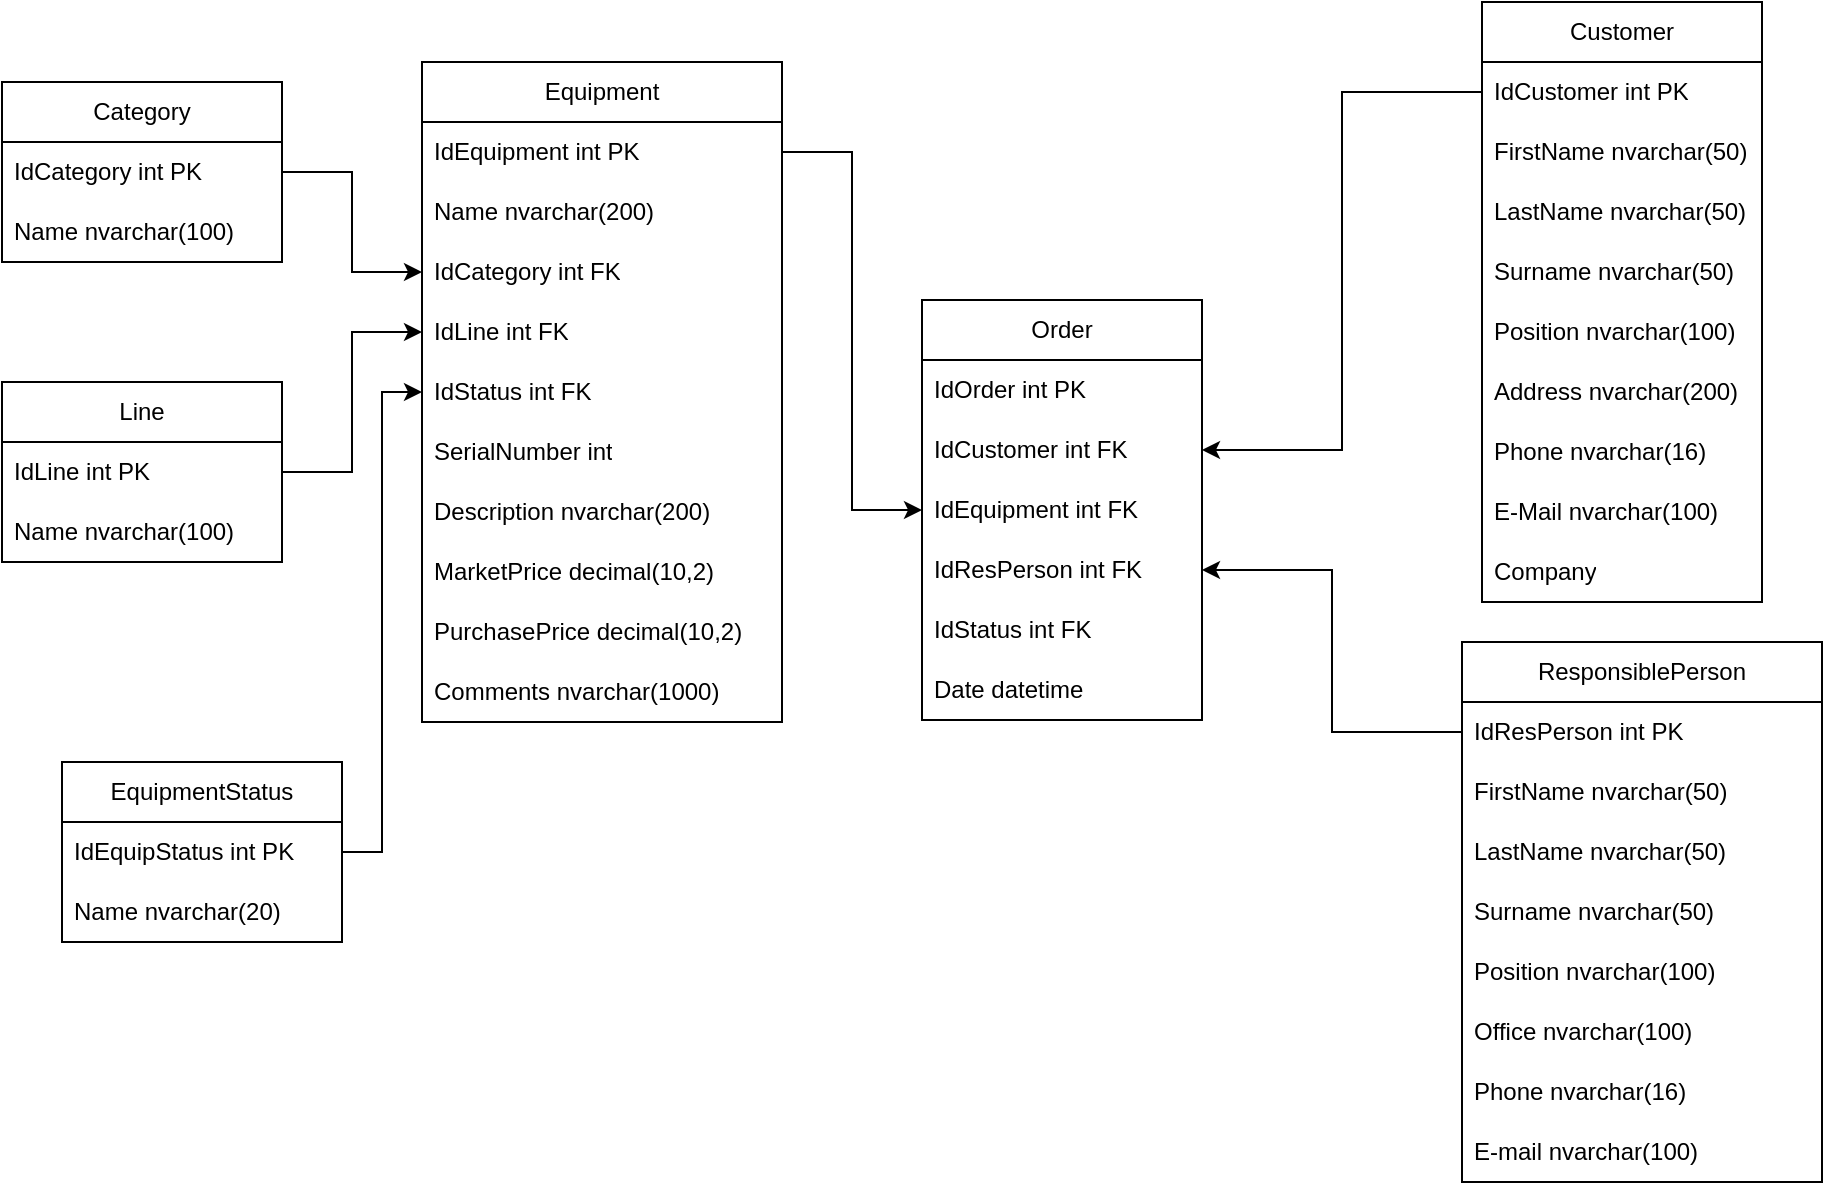 <mxfile version="24.5.4" type="device">
  <diagram name="ER-диаграмма" id="6I0FxgRxnUfWlbiOzDJg">
    <mxGraphModel dx="2830" dy="609" grid="1" gridSize="10" guides="1" tooltips="1" connect="1" arrows="1" fold="1" page="1" pageScale="1" pageWidth="1169" pageHeight="827" math="0" shadow="0">
      <root>
        <mxCell id="0" />
        <mxCell id="1" parent="0" />
        <mxCell id="EHWj9h7jNN8Rde7OXiF5-2" value="ResponsiblePerson" style="swimlane;fontStyle=0;childLayout=stackLayout;horizontal=1;startSize=30;horizontalStack=0;resizeParent=1;resizeParentMax=0;resizeLast=0;collapsible=1;marginBottom=0;whiteSpace=wrap;html=1;" parent="1" vertex="1">
          <mxGeometry x="640" y="480" width="180" height="270" as="geometry" />
        </mxCell>
        <mxCell id="EHWj9h7jNN8Rde7OXiF5-3" value="IdResPerson int PK" style="text;strokeColor=none;fillColor=none;align=left;verticalAlign=middle;spacingLeft=4;spacingRight=4;overflow=hidden;points=[[0,0.5],[1,0.5]];portConstraint=eastwest;rotatable=0;whiteSpace=wrap;html=1;" parent="EHWj9h7jNN8Rde7OXiF5-2" vertex="1">
          <mxGeometry y="30" width="180" height="30" as="geometry" />
        </mxCell>
        <mxCell id="EHWj9h7jNN8Rde7OXiF5-4" value="FirstName nvarchar(50)" style="text;strokeColor=none;fillColor=none;align=left;verticalAlign=middle;spacingLeft=4;spacingRight=4;overflow=hidden;points=[[0,0.5],[1,0.5]];portConstraint=eastwest;rotatable=0;whiteSpace=wrap;html=1;" parent="EHWj9h7jNN8Rde7OXiF5-2" vertex="1">
          <mxGeometry y="60" width="180" height="30" as="geometry" />
        </mxCell>
        <mxCell id="EHWj9h7jNN8Rde7OXiF5-34" value="LastName nvarchar(50)" style="text;strokeColor=none;fillColor=none;align=left;verticalAlign=middle;spacingLeft=4;spacingRight=4;overflow=hidden;points=[[0,0.5],[1,0.5]];portConstraint=eastwest;rotatable=0;whiteSpace=wrap;html=1;" parent="EHWj9h7jNN8Rde7OXiF5-2" vertex="1">
          <mxGeometry y="90" width="180" height="30" as="geometry" />
        </mxCell>
        <mxCell id="EHWj9h7jNN8Rde7OXiF5-35" value="Surname nvarchar(50)" style="text;strokeColor=none;fillColor=none;align=left;verticalAlign=middle;spacingLeft=4;spacingRight=4;overflow=hidden;points=[[0,0.5],[1,0.5]];portConstraint=eastwest;rotatable=0;whiteSpace=wrap;html=1;" parent="EHWj9h7jNN8Rde7OXiF5-2" vertex="1">
          <mxGeometry y="120" width="180" height="30" as="geometry" />
        </mxCell>
        <mxCell id="EHWj9h7jNN8Rde7OXiF5-5" value="Position nvarchar(100)" style="text;strokeColor=none;fillColor=none;align=left;verticalAlign=middle;spacingLeft=4;spacingRight=4;overflow=hidden;points=[[0,0.5],[1,0.5]];portConstraint=eastwest;rotatable=0;whiteSpace=wrap;html=1;" parent="EHWj9h7jNN8Rde7OXiF5-2" vertex="1">
          <mxGeometry y="150" width="180" height="30" as="geometry" />
        </mxCell>
        <mxCell id="EHWj9h7jNN8Rde7OXiF5-6" value="Office nvarchar(100)" style="text;strokeColor=none;fillColor=none;align=left;verticalAlign=middle;spacingLeft=4;spacingRight=4;overflow=hidden;points=[[0,0.5],[1,0.5]];portConstraint=eastwest;rotatable=0;whiteSpace=wrap;html=1;" parent="EHWj9h7jNN8Rde7OXiF5-2" vertex="1">
          <mxGeometry y="180" width="180" height="30" as="geometry" />
        </mxCell>
        <mxCell id="EHWj9h7jNN8Rde7OXiF5-7" value="Phone nvarchar(16)" style="text;strokeColor=none;fillColor=none;align=left;verticalAlign=middle;spacingLeft=4;spacingRight=4;overflow=hidden;points=[[0,0.5],[1,0.5]];portConstraint=eastwest;rotatable=0;whiteSpace=wrap;html=1;" parent="EHWj9h7jNN8Rde7OXiF5-2" vertex="1">
          <mxGeometry y="210" width="180" height="30" as="geometry" />
        </mxCell>
        <mxCell id="EHWj9h7jNN8Rde7OXiF5-30" value="E-mail nvarchar(100)" style="text;strokeColor=none;fillColor=none;align=left;verticalAlign=middle;spacingLeft=4;spacingRight=4;overflow=hidden;points=[[0,0.5],[1,0.5]];portConstraint=eastwest;rotatable=0;whiteSpace=wrap;html=1;" parent="EHWj9h7jNN8Rde7OXiF5-2" vertex="1">
          <mxGeometry y="240" width="180" height="30" as="geometry" />
        </mxCell>
        <mxCell id="EHWj9h7jNN8Rde7OXiF5-8" value="Order" style="swimlane;fontStyle=0;childLayout=stackLayout;horizontal=1;startSize=30;horizontalStack=0;resizeParent=1;resizeParentMax=0;resizeLast=0;collapsible=1;marginBottom=0;whiteSpace=wrap;html=1;" parent="1" vertex="1">
          <mxGeometry x="370" y="309" width="140" height="210" as="geometry" />
        </mxCell>
        <mxCell id="EHWj9h7jNN8Rde7OXiF5-9" value="IdOrder int PK" style="text;strokeColor=none;fillColor=none;align=left;verticalAlign=middle;spacingLeft=4;spacingRight=4;overflow=hidden;points=[[0,0.5],[1,0.5]];portConstraint=eastwest;rotatable=0;whiteSpace=wrap;html=1;" parent="EHWj9h7jNN8Rde7OXiF5-8" vertex="1">
          <mxGeometry y="30" width="140" height="30" as="geometry" />
        </mxCell>
        <mxCell id="EHWj9h7jNN8Rde7OXiF5-10" value="IdCustomer int FK" style="text;strokeColor=none;fillColor=none;align=left;verticalAlign=middle;spacingLeft=4;spacingRight=4;overflow=hidden;points=[[0,0.5],[1,0.5]];portConstraint=eastwest;rotatable=0;whiteSpace=wrap;html=1;" parent="EHWj9h7jNN8Rde7OXiF5-8" vertex="1">
          <mxGeometry y="60" width="140" height="30" as="geometry" />
        </mxCell>
        <mxCell id="EHWj9h7jNN8Rde7OXiF5-61" value="IdEquipment int FK" style="text;strokeColor=none;fillColor=none;align=left;verticalAlign=middle;spacingLeft=4;spacingRight=4;overflow=hidden;points=[[0,0.5],[1,0.5]];portConstraint=eastwest;rotatable=0;whiteSpace=wrap;html=1;" parent="EHWj9h7jNN8Rde7OXiF5-8" vertex="1">
          <mxGeometry y="90" width="140" height="30" as="geometry" />
        </mxCell>
        <mxCell id="EHWj9h7jNN8Rde7OXiF5-13" value="IdResPerson int FK" style="text;strokeColor=none;fillColor=none;align=left;verticalAlign=middle;spacingLeft=4;spacingRight=4;overflow=hidden;points=[[0,0.5],[1,0.5]];portConstraint=eastwest;rotatable=0;whiteSpace=wrap;html=1;" parent="EHWj9h7jNN8Rde7OXiF5-8" vertex="1">
          <mxGeometry y="120" width="140" height="30" as="geometry" />
        </mxCell>
        <mxCell id="EHWj9h7jNN8Rde7OXiF5-59" value="IdStatus int FK" style="text;strokeColor=none;fillColor=none;align=left;verticalAlign=middle;spacingLeft=4;spacingRight=4;overflow=hidden;points=[[0,0.5],[1,0.5]];portConstraint=eastwest;rotatable=0;whiteSpace=wrap;html=1;" parent="EHWj9h7jNN8Rde7OXiF5-8" vertex="1">
          <mxGeometry y="150" width="140" height="30" as="geometry" />
        </mxCell>
        <mxCell id="EHWj9h7jNN8Rde7OXiF5-60" value="Date datetime" style="text;strokeColor=none;fillColor=none;align=left;verticalAlign=middle;spacingLeft=4;spacingRight=4;overflow=hidden;points=[[0,0.5],[1,0.5]];portConstraint=eastwest;rotatable=0;whiteSpace=wrap;html=1;" parent="EHWj9h7jNN8Rde7OXiF5-8" vertex="1">
          <mxGeometry y="180" width="140" height="30" as="geometry" />
        </mxCell>
        <mxCell id="EHWj9h7jNN8Rde7OXiF5-14" value="Equipment" style="swimlane;fontStyle=0;childLayout=stackLayout;horizontal=1;startSize=30;horizontalStack=0;resizeParent=1;resizeParentMax=0;resizeLast=0;collapsible=1;marginBottom=0;whiteSpace=wrap;html=1;" parent="1" vertex="1">
          <mxGeometry x="120" y="190" width="180" height="330" as="geometry" />
        </mxCell>
        <mxCell id="EHWj9h7jNN8Rde7OXiF5-15" value="IdEquipment int PK" style="text;strokeColor=none;fillColor=none;align=left;verticalAlign=middle;spacingLeft=4;spacingRight=4;overflow=hidden;points=[[0,0.5],[1,0.5]];portConstraint=eastwest;rotatable=0;whiteSpace=wrap;html=1;" parent="EHWj9h7jNN8Rde7OXiF5-14" vertex="1">
          <mxGeometry y="30" width="180" height="30" as="geometry" />
        </mxCell>
        <mxCell id="EHWj9h7jNN8Rde7OXiF5-18" value="Name nvarchar(200)" style="text;strokeColor=none;fillColor=none;align=left;verticalAlign=middle;spacingLeft=4;spacingRight=4;overflow=hidden;points=[[0,0.5],[1,0.5]];portConstraint=eastwest;rotatable=0;whiteSpace=wrap;html=1;" parent="EHWj9h7jNN8Rde7OXiF5-14" vertex="1">
          <mxGeometry y="60" width="180" height="30" as="geometry" />
        </mxCell>
        <mxCell id="EHWj9h7jNN8Rde7OXiF5-16" value="IdCategory int FK" style="text;strokeColor=none;fillColor=none;align=left;verticalAlign=middle;spacingLeft=4;spacingRight=4;overflow=hidden;points=[[0,0.5],[1,0.5]];portConstraint=eastwest;rotatable=0;whiteSpace=wrap;html=1;" parent="EHWj9h7jNN8Rde7OXiF5-14" vertex="1">
          <mxGeometry y="90" width="180" height="30" as="geometry" />
        </mxCell>
        <mxCell id="EHWj9h7jNN8Rde7OXiF5-17" value="IdLine int FK" style="text;strokeColor=none;fillColor=none;align=left;verticalAlign=middle;spacingLeft=4;spacingRight=4;overflow=hidden;points=[[0,0.5],[1,0.5]];portConstraint=eastwest;rotatable=0;whiteSpace=wrap;html=1;" parent="EHWj9h7jNN8Rde7OXiF5-14" vertex="1">
          <mxGeometry y="120" width="180" height="30" as="geometry" />
        </mxCell>
        <mxCell id="EHWj9h7jNN8Rde7OXiF5-57" value="IdStatus int FK" style="text;strokeColor=none;fillColor=none;align=left;verticalAlign=middle;spacingLeft=4;spacingRight=4;overflow=hidden;points=[[0,0.5],[1,0.5]];portConstraint=eastwest;rotatable=0;whiteSpace=wrap;html=1;" parent="EHWj9h7jNN8Rde7OXiF5-14" vertex="1">
          <mxGeometry y="150" width="180" height="30" as="geometry" />
        </mxCell>
        <mxCell id="EHWj9h7jNN8Rde7OXiF5-19" value="SerialNumber int" style="text;strokeColor=none;fillColor=none;align=left;verticalAlign=middle;spacingLeft=4;spacingRight=4;overflow=hidden;points=[[0,0.5],[1,0.5]];portConstraint=eastwest;rotatable=0;whiteSpace=wrap;html=1;" parent="EHWj9h7jNN8Rde7OXiF5-14" vertex="1">
          <mxGeometry y="180" width="180" height="30" as="geometry" />
        </mxCell>
        <mxCell id="EHWj9h7jNN8Rde7OXiF5-26" value="Description nvarchar(200)" style="text;strokeColor=none;fillColor=none;align=left;verticalAlign=middle;spacingLeft=4;spacingRight=4;overflow=hidden;points=[[0,0.5],[1,0.5]];portConstraint=eastwest;rotatable=0;whiteSpace=wrap;html=1;" parent="EHWj9h7jNN8Rde7OXiF5-14" vertex="1">
          <mxGeometry y="210" width="180" height="30" as="geometry" />
        </mxCell>
        <mxCell id="EHWj9h7jNN8Rde7OXiF5-27" value="MarketPrice decimal(10,2)" style="text;strokeColor=none;fillColor=none;align=left;verticalAlign=middle;spacingLeft=4;spacingRight=4;overflow=hidden;points=[[0,0.5],[1,0.5]];portConstraint=eastwest;rotatable=0;whiteSpace=wrap;html=1;" parent="EHWj9h7jNN8Rde7OXiF5-14" vertex="1">
          <mxGeometry y="240" width="180" height="30" as="geometry" />
        </mxCell>
        <mxCell id="EHWj9h7jNN8Rde7OXiF5-28" value="PurchasePrice decimal(10,2)" style="text;strokeColor=none;fillColor=none;align=left;verticalAlign=middle;spacingLeft=4;spacingRight=4;overflow=hidden;points=[[0,0.5],[1,0.5]];portConstraint=eastwest;rotatable=0;whiteSpace=wrap;html=1;" parent="EHWj9h7jNN8Rde7OXiF5-14" vertex="1">
          <mxGeometry y="270" width="180" height="30" as="geometry" />
        </mxCell>
        <mxCell id="EHWj9h7jNN8Rde7OXiF5-29" value="Comments nvarchar(1000)" style="text;strokeColor=none;fillColor=none;align=left;verticalAlign=middle;spacingLeft=4;spacingRight=4;overflow=hidden;points=[[0,0.5],[1,0.5]];portConstraint=eastwest;rotatable=0;whiteSpace=wrap;html=1;" parent="EHWj9h7jNN8Rde7OXiF5-14" vertex="1">
          <mxGeometry y="300" width="180" height="30" as="geometry" />
        </mxCell>
        <mxCell id="EHWj9h7jNN8Rde7OXiF5-20" value="Customer" style="swimlane;fontStyle=0;childLayout=stackLayout;horizontal=1;startSize=30;horizontalStack=0;resizeParent=1;resizeParentMax=0;resizeLast=0;collapsible=1;marginBottom=0;whiteSpace=wrap;html=1;" parent="1" vertex="1">
          <mxGeometry x="650" y="160" width="140" height="300" as="geometry" />
        </mxCell>
        <mxCell id="EHWj9h7jNN8Rde7OXiF5-21" value="IdCustomer int PK" style="text;strokeColor=none;fillColor=none;align=left;verticalAlign=middle;spacingLeft=4;spacingRight=4;overflow=hidden;points=[[0,0.5],[1,0.5]];portConstraint=eastwest;rotatable=0;whiteSpace=wrap;html=1;" parent="EHWj9h7jNN8Rde7OXiF5-20" vertex="1">
          <mxGeometry y="30" width="140" height="30" as="geometry" />
        </mxCell>
        <mxCell id="EHWj9h7jNN8Rde7OXiF5-22" value="FirstName nvarchar(50&lt;span style=&quot;background-color: initial;&quot;&gt;)&lt;/span&gt;" style="text;strokeColor=none;fillColor=none;align=left;verticalAlign=middle;spacingLeft=4;spacingRight=4;overflow=hidden;points=[[0,0.5],[1,0.5]];portConstraint=eastwest;rotatable=0;whiteSpace=wrap;html=1;" parent="EHWj9h7jNN8Rde7OXiF5-20" vertex="1">
          <mxGeometry y="60" width="140" height="30" as="geometry" />
        </mxCell>
        <mxCell id="EHWj9h7jNN8Rde7OXiF5-23" value="LastName nvarchar(50)" style="text;strokeColor=none;fillColor=none;align=left;verticalAlign=middle;spacingLeft=4;spacingRight=4;overflow=hidden;points=[[0,0.5],[1,0.5]];portConstraint=eastwest;rotatable=0;whiteSpace=wrap;html=1;" parent="EHWj9h7jNN8Rde7OXiF5-20" vertex="1">
          <mxGeometry y="90" width="140" height="30" as="geometry" />
        </mxCell>
        <mxCell id="EHWj9h7jNN8Rde7OXiF5-24" value="Surname nvarchar(50)" style="text;strokeColor=none;fillColor=none;align=left;verticalAlign=middle;spacingLeft=4;spacingRight=4;overflow=hidden;points=[[0,0.5],[1,0.5]];portConstraint=eastwest;rotatable=0;whiteSpace=wrap;html=1;" parent="EHWj9h7jNN8Rde7OXiF5-20" vertex="1">
          <mxGeometry y="120" width="140" height="30" as="geometry" />
        </mxCell>
        <mxCell id="EHWj9h7jNN8Rde7OXiF5-25" value="Position nvarchar(100)" style="text;strokeColor=none;fillColor=none;align=left;verticalAlign=middle;spacingLeft=4;spacingRight=4;overflow=hidden;points=[[0,0.5],[1,0.5]];portConstraint=eastwest;rotatable=0;whiteSpace=wrap;html=1;" parent="EHWj9h7jNN8Rde7OXiF5-20" vertex="1">
          <mxGeometry y="150" width="140" height="30" as="geometry" />
        </mxCell>
        <mxCell id="EHWj9h7jNN8Rde7OXiF5-36" value="Address nvarchar(200)" style="text;strokeColor=none;fillColor=none;align=left;verticalAlign=middle;spacingLeft=4;spacingRight=4;overflow=hidden;points=[[0,0.5],[1,0.5]];portConstraint=eastwest;rotatable=0;whiteSpace=wrap;html=1;" parent="EHWj9h7jNN8Rde7OXiF5-20" vertex="1">
          <mxGeometry y="180" width="140" height="30" as="geometry" />
        </mxCell>
        <mxCell id="EHWj9h7jNN8Rde7OXiF5-37" value="Phone nvarchar(16)" style="text;strokeColor=none;fillColor=none;align=left;verticalAlign=middle;spacingLeft=4;spacingRight=4;overflow=hidden;points=[[0,0.5],[1,0.5]];portConstraint=eastwest;rotatable=0;whiteSpace=wrap;html=1;" parent="EHWj9h7jNN8Rde7OXiF5-20" vertex="1">
          <mxGeometry y="210" width="140" height="30" as="geometry" />
        </mxCell>
        <mxCell id="EHWj9h7jNN8Rde7OXiF5-38" value="E-Mail nvarchar(100)" style="text;strokeColor=none;fillColor=none;align=left;verticalAlign=middle;spacingLeft=4;spacingRight=4;overflow=hidden;points=[[0,0.5],[1,0.5]];portConstraint=eastwest;rotatable=0;whiteSpace=wrap;html=1;" parent="EHWj9h7jNN8Rde7OXiF5-20" vertex="1">
          <mxGeometry y="240" width="140" height="30" as="geometry" />
        </mxCell>
        <mxCell id="EHWj9h7jNN8Rde7OXiF5-39" value="Company" style="text;strokeColor=none;fillColor=none;align=left;verticalAlign=middle;spacingLeft=4;spacingRight=4;overflow=hidden;points=[[0,0.5],[1,0.5]];portConstraint=eastwest;rotatable=0;whiteSpace=wrap;html=1;" parent="EHWj9h7jNN8Rde7OXiF5-20" vertex="1">
          <mxGeometry y="270" width="140" height="30" as="geometry" />
        </mxCell>
        <mxCell id="EHWj9h7jNN8Rde7OXiF5-40" value="Category" style="swimlane;fontStyle=0;childLayout=stackLayout;horizontal=1;startSize=30;horizontalStack=0;resizeParent=1;resizeParentMax=0;resizeLast=0;collapsible=1;marginBottom=0;whiteSpace=wrap;html=1;" parent="1" vertex="1">
          <mxGeometry x="-90" y="200" width="140" height="90" as="geometry" />
        </mxCell>
        <mxCell id="EHWj9h7jNN8Rde7OXiF5-41" value="IdCategory int PK" style="text;strokeColor=none;fillColor=none;align=left;verticalAlign=middle;spacingLeft=4;spacingRight=4;overflow=hidden;points=[[0,0.5],[1,0.5]];portConstraint=eastwest;rotatable=0;whiteSpace=wrap;html=1;" parent="EHWj9h7jNN8Rde7OXiF5-40" vertex="1">
          <mxGeometry y="30" width="140" height="30" as="geometry" />
        </mxCell>
        <mxCell id="EHWj9h7jNN8Rde7OXiF5-42" value="Name nvarchar(100)" style="text;strokeColor=none;fillColor=none;align=left;verticalAlign=middle;spacingLeft=4;spacingRight=4;overflow=hidden;points=[[0,0.5],[1,0.5]];portConstraint=eastwest;rotatable=0;whiteSpace=wrap;html=1;" parent="EHWj9h7jNN8Rde7OXiF5-40" vertex="1">
          <mxGeometry y="60" width="140" height="30" as="geometry" />
        </mxCell>
        <mxCell id="EHWj9h7jNN8Rde7OXiF5-46" value="Line" style="swimlane;fontStyle=0;childLayout=stackLayout;horizontal=1;startSize=30;horizontalStack=0;resizeParent=1;resizeParentMax=0;resizeLast=0;collapsible=1;marginBottom=0;whiteSpace=wrap;html=1;" parent="1" vertex="1">
          <mxGeometry x="-90" y="350" width="140" height="90" as="geometry" />
        </mxCell>
        <mxCell id="EHWj9h7jNN8Rde7OXiF5-47" value="IdLine int PK" style="text;strokeColor=none;fillColor=none;align=left;verticalAlign=middle;spacingLeft=4;spacingRight=4;overflow=hidden;points=[[0,0.5],[1,0.5]];portConstraint=eastwest;rotatable=0;whiteSpace=wrap;html=1;" parent="EHWj9h7jNN8Rde7OXiF5-46" vertex="1">
          <mxGeometry y="30" width="140" height="30" as="geometry" />
        </mxCell>
        <mxCell id="EHWj9h7jNN8Rde7OXiF5-48" value="Name nvarchar(100)" style="text;strokeColor=none;fillColor=none;align=left;verticalAlign=middle;spacingLeft=4;spacingRight=4;overflow=hidden;points=[[0,0.5],[1,0.5]];portConstraint=eastwest;rotatable=0;whiteSpace=wrap;html=1;" parent="EHWj9h7jNN8Rde7OXiF5-46" vertex="1">
          <mxGeometry y="60" width="140" height="30" as="geometry" />
        </mxCell>
        <mxCell id="EHWj9h7jNN8Rde7OXiF5-50" value="EquipmentStatus" style="swimlane;fontStyle=0;childLayout=stackLayout;horizontal=1;startSize=30;horizontalStack=0;resizeParent=1;resizeParentMax=0;resizeLast=0;collapsible=1;marginBottom=0;whiteSpace=wrap;html=1;" parent="1" vertex="1">
          <mxGeometry x="-60" y="540" width="140" height="90" as="geometry" />
        </mxCell>
        <mxCell id="EHWj9h7jNN8Rde7OXiF5-51" value="IdEquipStatus int PK" style="text;strokeColor=none;fillColor=none;align=left;verticalAlign=middle;spacingLeft=4;spacingRight=4;overflow=hidden;points=[[0,0.5],[1,0.5]];portConstraint=eastwest;rotatable=0;whiteSpace=wrap;html=1;" parent="EHWj9h7jNN8Rde7OXiF5-50" vertex="1">
          <mxGeometry y="30" width="140" height="30" as="geometry" />
        </mxCell>
        <mxCell id="EHWj9h7jNN8Rde7OXiF5-52" value="Name nvarchar(20)" style="text;strokeColor=none;fillColor=none;align=left;verticalAlign=middle;spacingLeft=4;spacingRight=4;overflow=hidden;points=[[0,0.5],[1,0.5]];portConstraint=eastwest;rotatable=0;whiteSpace=wrap;html=1;" parent="EHWj9h7jNN8Rde7OXiF5-50" vertex="1">
          <mxGeometry y="60" width="140" height="30" as="geometry" />
        </mxCell>
        <mxCell id="EHWj9h7jNN8Rde7OXiF5-53" style="edgeStyle=orthogonalEdgeStyle;rounded=0;orthogonalLoop=1;jettySize=auto;html=1;" parent="1" source="EHWj9h7jNN8Rde7OXiF5-41" target="EHWj9h7jNN8Rde7OXiF5-16" edge="1">
          <mxGeometry relative="1" as="geometry" />
        </mxCell>
        <mxCell id="EHWj9h7jNN8Rde7OXiF5-54" style="edgeStyle=orthogonalEdgeStyle;rounded=0;orthogonalLoop=1;jettySize=auto;html=1;" parent="1" source="EHWj9h7jNN8Rde7OXiF5-47" target="EHWj9h7jNN8Rde7OXiF5-17" edge="1">
          <mxGeometry relative="1" as="geometry" />
        </mxCell>
        <mxCell id="EHWj9h7jNN8Rde7OXiF5-58" style="edgeStyle=orthogonalEdgeStyle;rounded=0;orthogonalLoop=1;jettySize=auto;html=1;" parent="1" source="EHWj9h7jNN8Rde7OXiF5-51" target="EHWj9h7jNN8Rde7OXiF5-57" edge="1">
          <mxGeometry relative="1" as="geometry" />
        </mxCell>
        <mxCell id="EHWj9h7jNN8Rde7OXiF5-65" style="edgeStyle=orthogonalEdgeStyle;rounded=0;orthogonalLoop=1;jettySize=auto;html=1;" parent="1" source="EHWj9h7jNN8Rde7OXiF5-15" target="EHWj9h7jNN8Rde7OXiF5-61" edge="1">
          <mxGeometry relative="1" as="geometry" />
        </mxCell>
        <mxCell id="EHWj9h7jNN8Rde7OXiF5-66" style="edgeStyle=orthogonalEdgeStyle;rounded=0;orthogonalLoop=1;jettySize=auto;html=1;" parent="1" source="EHWj9h7jNN8Rde7OXiF5-21" target="EHWj9h7jNN8Rde7OXiF5-10" edge="1">
          <mxGeometry relative="1" as="geometry" />
        </mxCell>
        <mxCell id="EHWj9h7jNN8Rde7OXiF5-67" style="edgeStyle=orthogonalEdgeStyle;rounded=0;orthogonalLoop=1;jettySize=auto;html=1;" parent="1" source="EHWj9h7jNN8Rde7OXiF5-3" target="EHWj9h7jNN8Rde7OXiF5-13" edge="1">
          <mxGeometry relative="1" as="geometry" />
        </mxCell>
      </root>
    </mxGraphModel>
  </diagram>
</mxfile>
